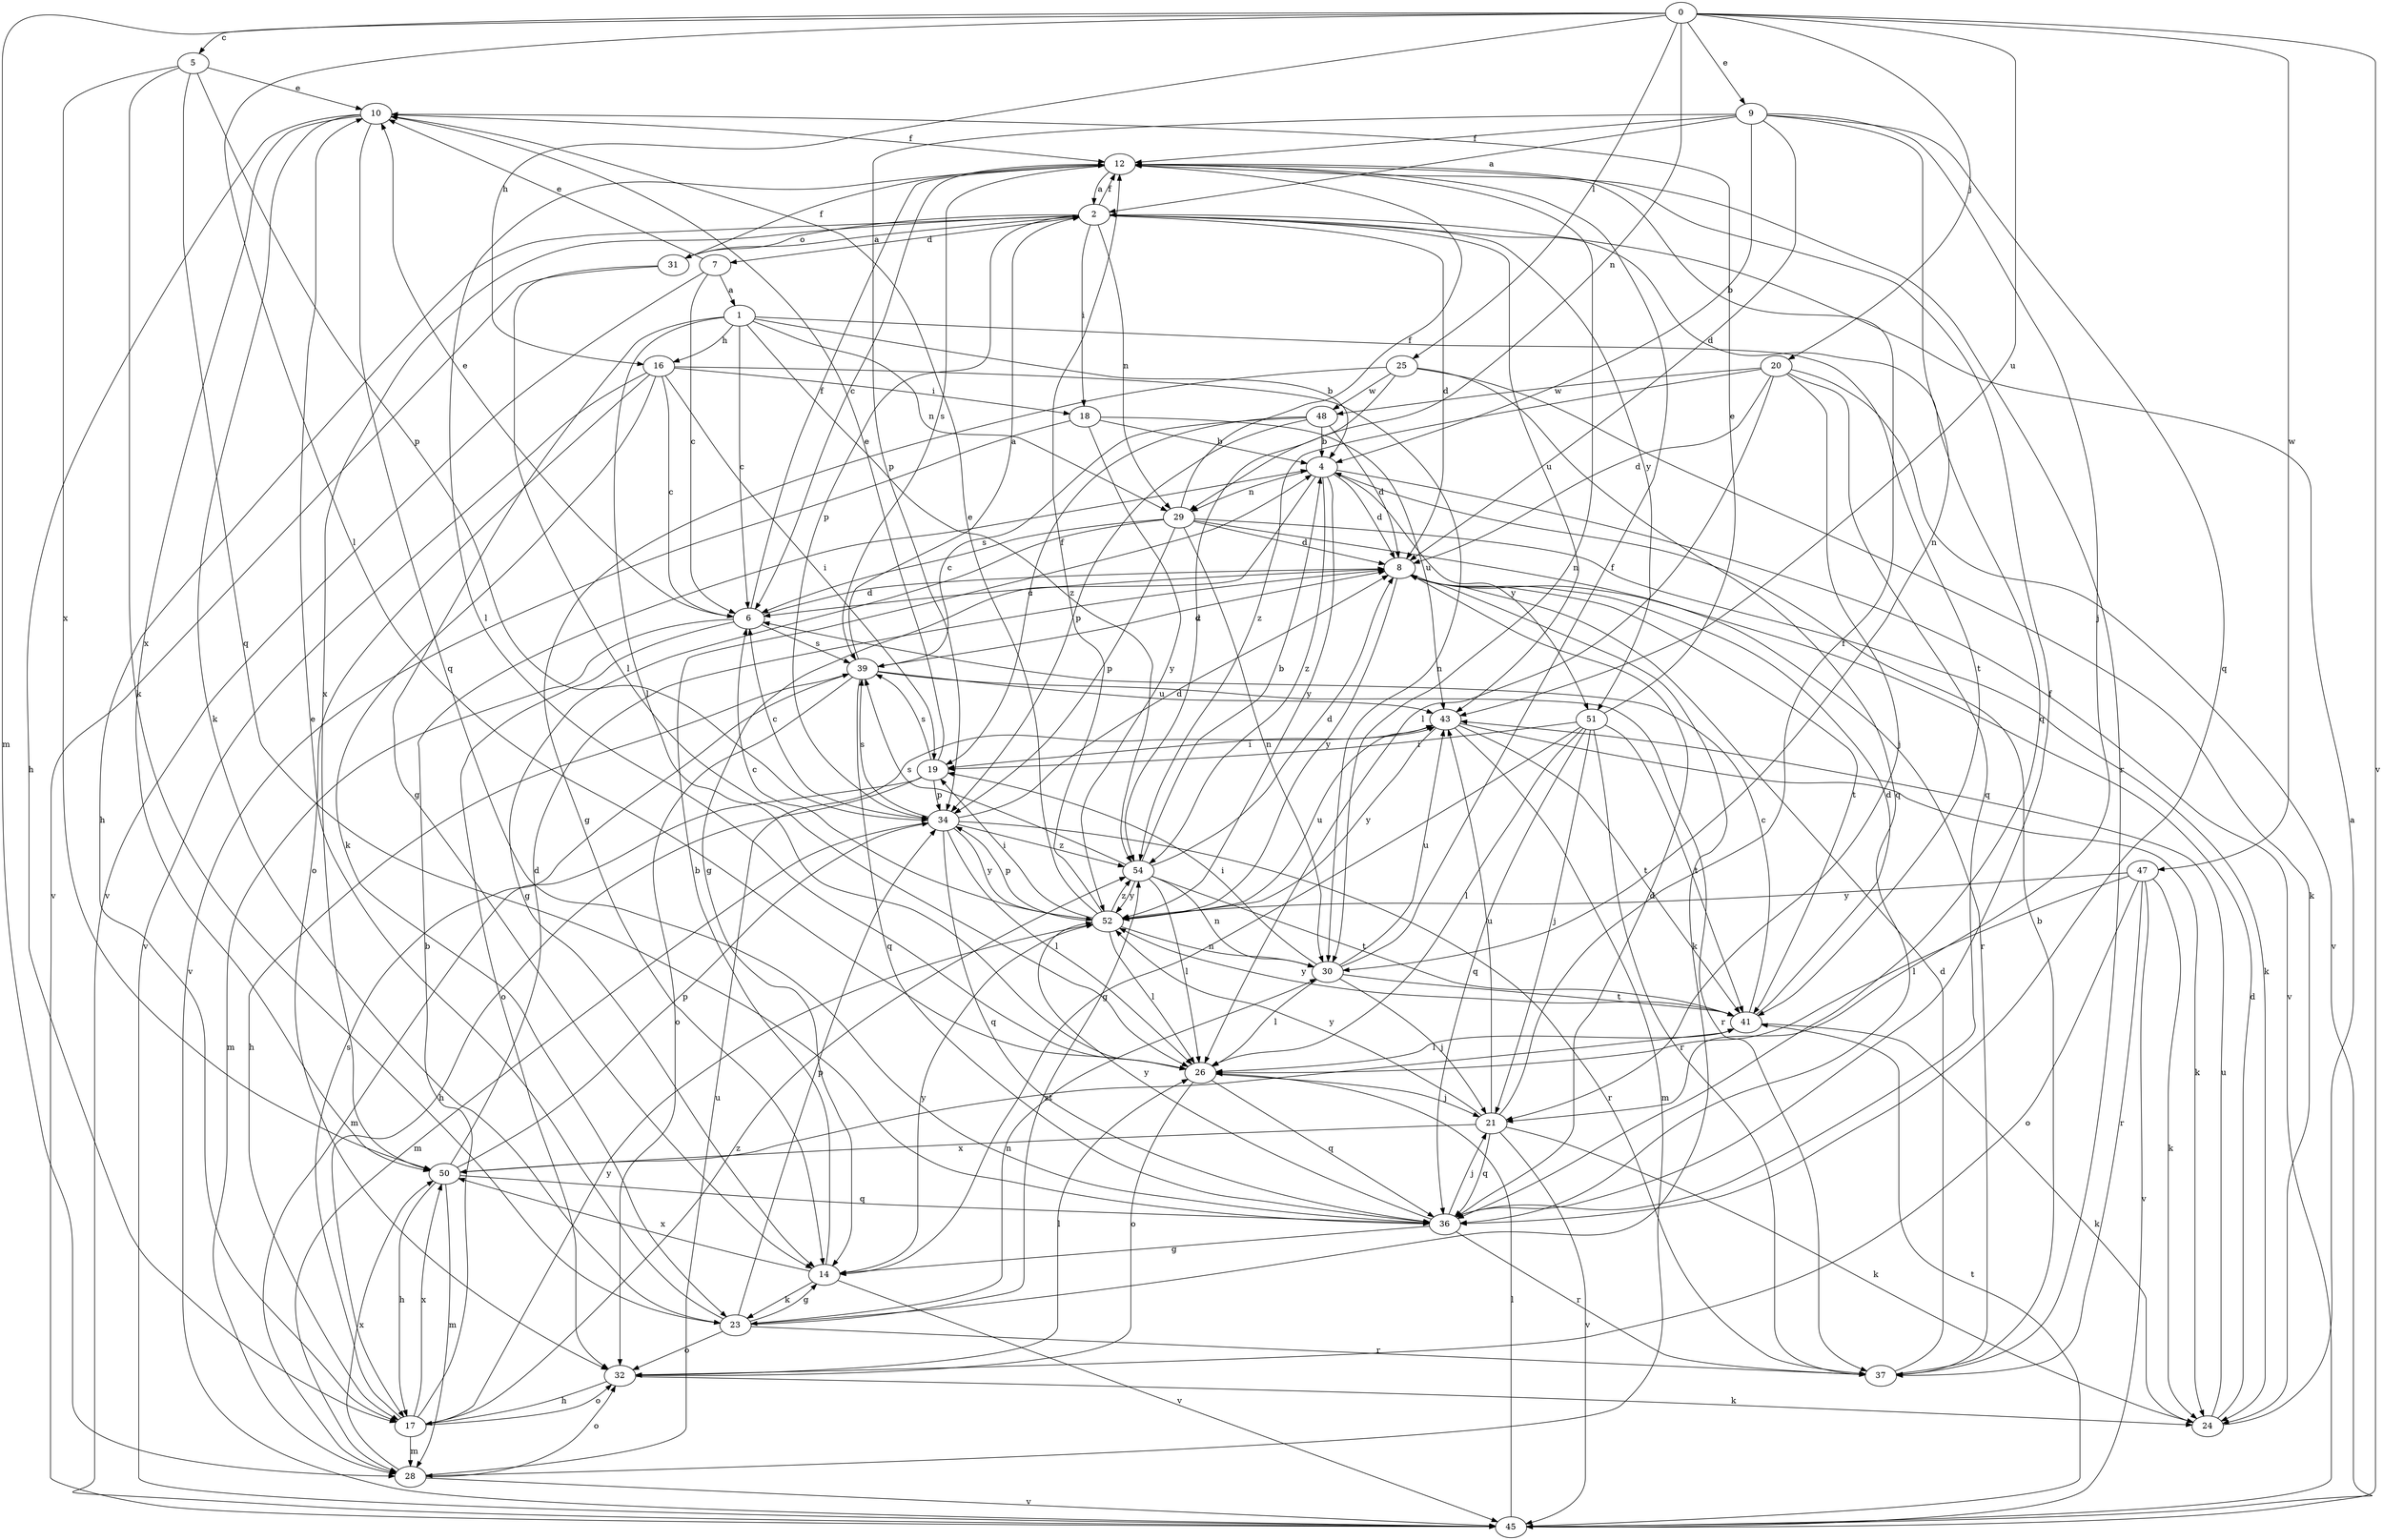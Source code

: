 strict digraph  {
0;
1;
2;
4;
5;
6;
7;
8;
9;
10;
12;
14;
16;
17;
18;
19;
20;
21;
23;
24;
25;
26;
28;
29;
30;
31;
32;
34;
36;
37;
39;
41;
43;
45;
47;
48;
50;
51;
52;
54;
0 -> 5  [label=c];
0 -> 9  [label=e];
0 -> 16  [label=h];
0 -> 20  [label=j];
0 -> 25  [label=l];
0 -> 26  [label=l];
0 -> 28  [label=m];
0 -> 29  [label=n];
0 -> 43  [label=u];
0 -> 45  [label=v];
0 -> 47  [label=w];
1 -> 4  [label=b];
1 -> 6  [label=c];
1 -> 14  [label=g];
1 -> 16  [label=h];
1 -> 26  [label=l];
1 -> 29  [label=n];
1 -> 41  [label=t];
1 -> 54  [label=z];
2 -> 7  [label=d];
2 -> 8  [label=d];
2 -> 12  [label=f];
2 -> 17  [label=h];
2 -> 18  [label=i];
2 -> 29  [label=n];
2 -> 31  [label=o];
2 -> 34  [label=p];
2 -> 36  [label=q];
2 -> 43  [label=u];
2 -> 50  [label=x];
2 -> 51  [label=y];
4 -> 8  [label=d];
4 -> 14  [label=g];
4 -> 29  [label=n];
4 -> 45  [label=v];
4 -> 51  [label=y];
4 -> 52  [label=y];
4 -> 54  [label=z];
5 -> 10  [label=e];
5 -> 23  [label=k];
5 -> 34  [label=p];
5 -> 36  [label=q];
5 -> 50  [label=x];
6 -> 8  [label=d];
6 -> 10  [label=e];
6 -> 12  [label=f];
6 -> 28  [label=m];
6 -> 32  [label=o];
6 -> 39  [label=s];
7 -> 1  [label=a];
7 -> 6  [label=c];
7 -> 10  [label=e];
7 -> 45  [label=v];
8 -> 6  [label=c];
8 -> 23  [label=k];
8 -> 41  [label=t];
8 -> 52  [label=y];
9 -> 2  [label=a];
9 -> 4  [label=b];
9 -> 8  [label=d];
9 -> 12  [label=f];
9 -> 21  [label=j];
9 -> 30  [label=n];
9 -> 34  [label=p];
9 -> 36  [label=q];
10 -> 12  [label=f];
10 -> 17  [label=h];
10 -> 23  [label=k];
10 -> 36  [label=q];
10 -> 50  [label=x];
12 -> 2  [label=a];
12 -> 6  [label=c];
12 -> 26  [label=l];
12 -> 30  [label=n];
12 -> 37  [label=r];
12 -> 39  [label=s];
14 -> 4  [label=b];
14 -> 23  [label=k];
14 -> 45  [label=v];
14 -> 50  [label=x];
14 -> 52  [label=y];
16 -> 6  [label=c];
16 -> 18  [label=i];
16 -> 19  [label=i];
16 -> 23  [label=k];
16 -> 30  [label=n];
16 -> 32  [label=o];
16 -> 45  [label=v];
17 -> 4  [label=b];
17 -> 28  [label=m];
17 -> 32  [label=o];
17 -> 39  [label=s];
17 -> 50  [label=x];
17 -> 52  [label=y];
17 -> 54  [label=z];
18 -> 4  [label=b];
18 -> 43  [label=u];
18 -> 45  [label=v];
18 -> 52  [label=y];
19 -> 10  [label=e];
19 -> 17  [label=h];
19 -> 28  [label=m];
19 -> 34  [label=p];
19 -> 39  [label=s];
20 -> 8  [label=d];
20 -> 21  [label=j];
20 -> 26  [label=l];
20 -> 36  [label=q];
20 -> 45  [label=v];
20 -> 48  [label=w];
20 -> 54  [label=z];
21 -> 12  [label=f];
21 -> 24  [label=k];
21 -> 36  [label=q];
21 -> 43  [label=u];
21 -> 45  [label=v];
21 -> 50  [label=x];
21 -> 52  [label=y];
23 -> 10  [label=e];
23 -> 14  [label=g];
23 -> 30  [label=n];
23 -> 32  [label=o];
23 -> 34  [label=p];
23 -> 37  [label=r];
23 -> 54  [label=z];
24 -> 2  [label=a];
24 -> 8  [label=d];
24 -> 43  [label=u];
25 -> 14  [label=g];
25 -> 24  [label=k];
25 -> 36  [label=q];
25 -> 48  [label=w];
25 -> 54  [label=z];
26 -> 21  [label=j];
26 -> 32  [label=o];
26 -> 36  [label=q];
28 -> 32  [label=o];
28 -> 43  [label=u];
28 -> 45  [label=v];
28 -> 50  [label=x];
29 -> 6  [label=c];
29 -> 8  [label=d];
29 -> 12  [label=f];
29 -> 14  [label=g];
29 -> 24  [label=k];
29 -> 30  [label=n];
29 -> 34  [label=p];
29 -> 37  [label=r];
30 -> 12  [label=f];
30 -> 19  [label=i];
30 -> 21  [label=j];
30 -> 26  [label=l];
30 -> 41  [label=t];
30 -> 43  [label=u];
31 -> 2  [label=a];
31 -> 12  [label=f];
31 -> 26  [label=l];
31 -> 45  [label=v];
32 -> 17  [label=h];
32 -> 24  [label=k];
32 -> 26  [label=l];
34 -> 6  [label=c];
34 -> 8  [label=d];
34 -> 26  [label=l];
34 -> 28  [label=m];
34 -> 36  [label=q];
34 -> 37  [label=r];
34 -> 39  [label=s];
34 -> 52  [label=y];
34 -> 54  [label=z];
36 -> 8  [label=d];
36 -> 12  [label=f];
36 -> 14  [label=g];
36 -> 21  [label=j];
36 -> 37  [label=r];
36 -> 52  [label=y];
37 -> 4  [label=b];
37 -> 8  [label=d];
39 -> 2  [label=a];
39 -> 8  [label=d];
39 -> 17  [label=h];
39 -> 32  [label=o];
39 -> 36  [label=q];
39 -> 37  [label=r];
39 -> 43  [label=u];
41 -> 6  [label=c];
41 -> 8  [label=d];
41 -> 24  [label=k];
41 -> 26  [label=l];
41 -> 52  [label=y];
43 -> 19  [label=i];
43 -> 24  [label=k];
43 -> 28  [label=m];
43 -> 41  [label=t];
43 -> 52  [label=y];
45 -> 26  [label=l];
45 -> 41  [label=t];
47 -> 24  [label=k];
47 -> 26  [label=l];
47 -> 32  [label=o];
47 -> 37  [label=r];
47 -> 45  [label=v];
47 -> 52  [label=y];
48 -> 4  [label=b];
48 -> 8  [label=d];
48 -> 19  [label=i];
48 -> 34  [label=p];
48 -> 39  [label=s];
50 -> 8  [label=d];
50 -> 17  [label=h];
50 -> 28  [label=m];
50 -> 34  [label=p];
50 -> 36  [label=q];
50 -> 41  [label=t];
51 -> 10  [label=e];
51 -> 14  [label=g];
51 -> 19  [label=i];
51 -> 21  [label=j];
51 -> 26  [label=l];
51 -> 36  [label=q];
51 -> 37  [label=r];
51 -> 41  [label=t];
52 -> 6  [label=c];
52 -> 10  [label=e];
52 -> 12  [label=f];
52 -> 19  [label=i];
52 -> 26  [label=l];
52 -> 30  [label=n];
52 -> 34  [label=p];
52 -> 43  [label=u];
52 -> 54  [label=z];
54 -> 4  [label=b];
54 -> 8  [label=d];
54 -> 26  [label=l];
54 -> 30  [label=n];
54 -> 39  [label=s];
54 -> 41  [label=t];
54 -> 52  [label=y];
}
